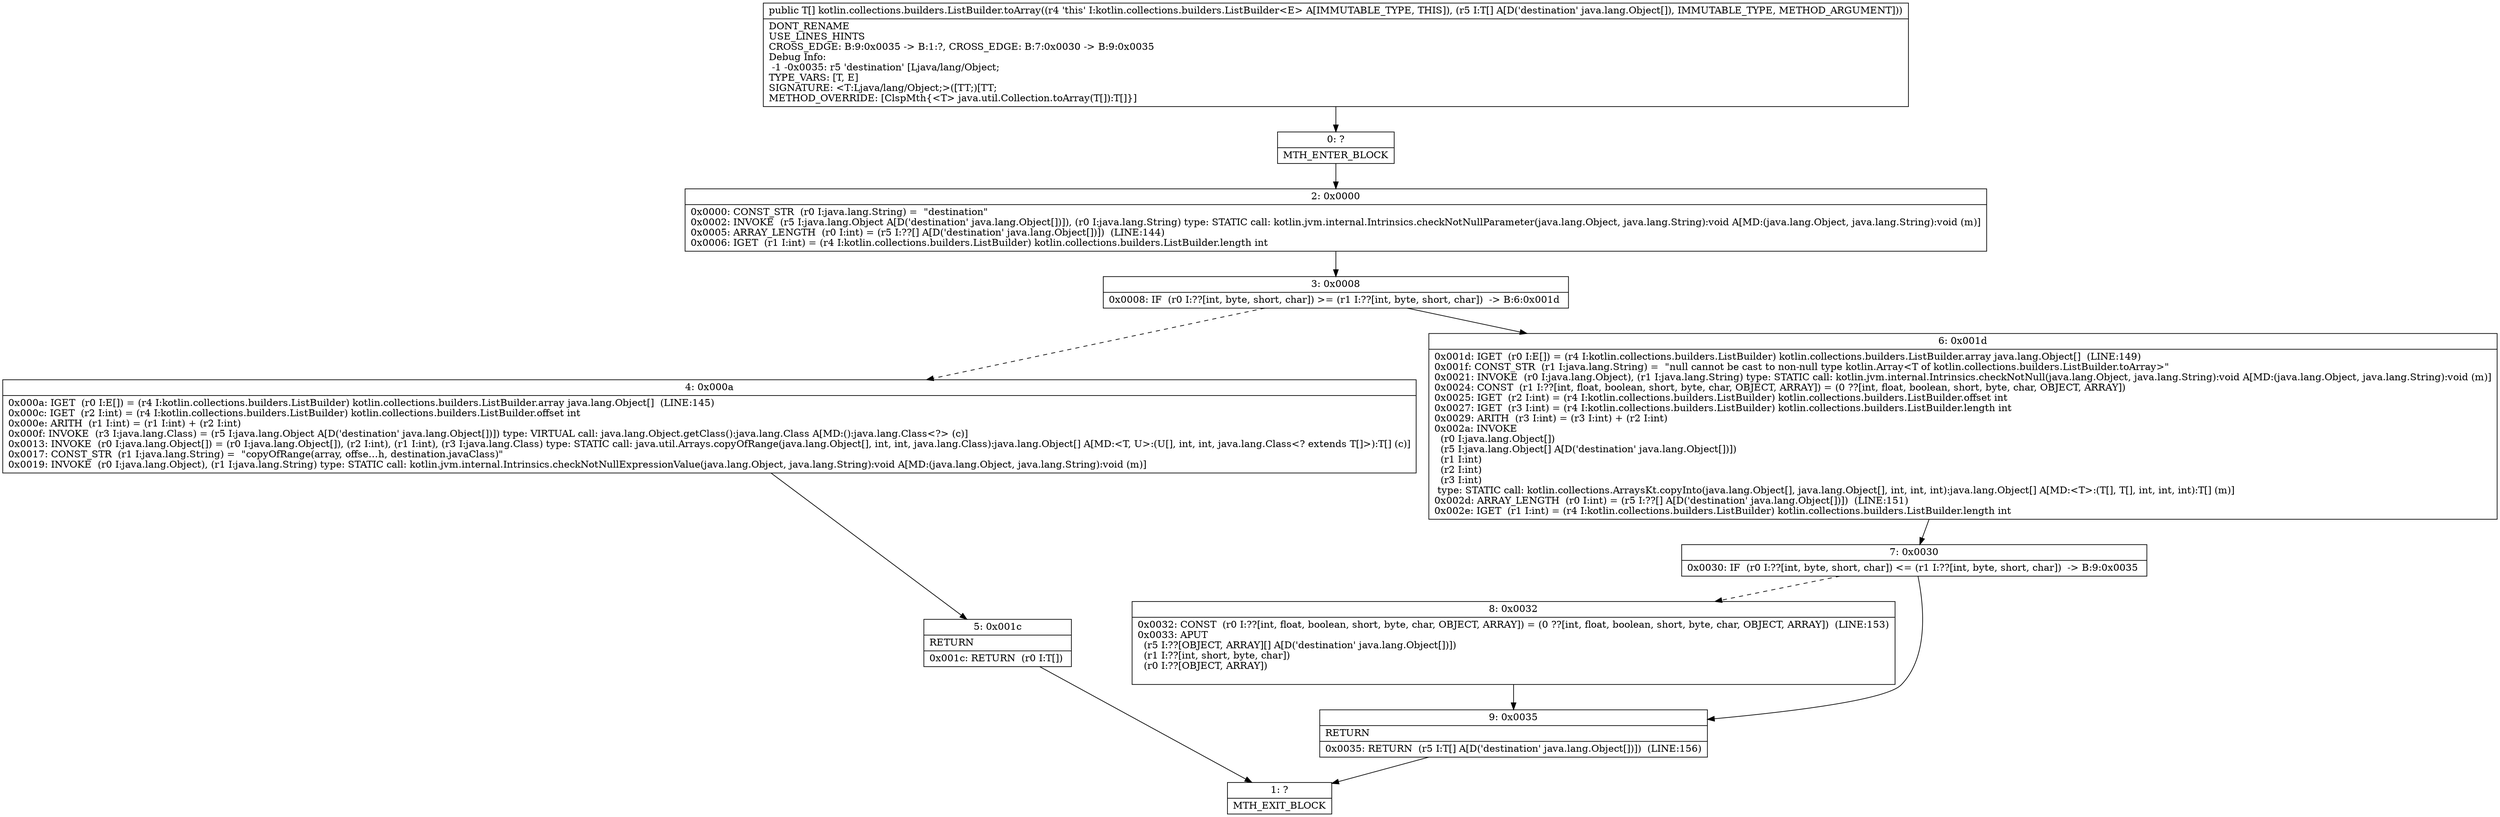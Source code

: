 digraph "CFG forkotlin.collections.builders.ListBuilder.toArray([Ljava\/lang\/Object;)[Ljava\/lang\/Object;" {
Node_0 [shape=record,label="{0\:\ ?|MTH_ENTER_BLOCK\l}"];
Node_2 [shape=record,label="{2\:\ 0x0000|0x0000: CONST_STR  (r0 I:java.lang.String) =  \"destination\" \l0x0002: INVOKE  (r5 I:java.lang.Object A[D('destination' java.lang.Object[])]), (r0 I:java.lang.String) type: STATIC call: kotlin.jvm.internal.Intrinsics.checkNotNullParameter(java.lang.Object, java.lang.String):void A[MD:(java.lang.Object, java.lang.String):void (m)]\l0x0005: ARRAY_LENGTH  (r0 I:int) = (r5 I:??[] A[D('destination' java.lang.Object[])])  (LINE:144)\l0x0006: IGET  (r1 I:int) = (r4 I:kotlin.collections.builders.ListBuilder) kotlin.collections.builders.ListBuilder.length int \l}"];
Node_3 [shape=record,label="{3\:\ 0x0008|0x0008: IF  (r0 I:??[int, byte, short, char]) \>= (r1 I:??[int, byte, short, char])  \-\> B:6:0x001d \l}"];
Node_4 [shape=record,label="{4\:\ 0x000a|0x000a: IGET  (r0 I:E[]) = (r4 I:kotlin.collections.builders.ListBuilder) kotlin.collections.builders.ListBuilder.array java.lang.Object[]  (LINE:145)\l0x000c: IGET  (r2 I:int) = (r4 I:kotlin.collections.builders.ListBuilder) kotlin.collections.builders.ListBuilder.offset int \l0x000e: ARITH  (r1 I:int) = (r1 I:int) + (r2 I:int) \l0x000f: INVOKE  (r3 I:java.lang.Class) = (r5 I:java.lang.Object A[D('destination' java.lang.Object[])]) type: VIRTUAL call: java.lang.Object.getClass():java.lang.Class A[MD:():java.lang.Class\<?\> (c)]\l0x0013: INVOKE  (r0 I:java.lang.Object[]) = (r0 I:java.lang.Object[]), (r2 I:int), (r1 I:int), (r3 I:java.lang.Class) type: STATIC call: java.util.Arrays.copyOfRange(java.lang.Object[], int, int, java.lang.Class):java.lang.Object[] A[MD:\<T, U\>:(U[], int, int, java.lang.Class\<? extends T[]\>):T[] (c)]\l0x0017: CONST_STR  (r1 I:java.lang.String) =  \"copyOfRange(array, offse…h, destination.javaClass)\" \l0x0019: INVOKE  (r0 I:java.lang.Object), (r1 I:java.lang.String) type: STATIC call: kotlin.jvm.internal.Intrinsics.checkNotNullExpressionValue(java.lang.Object, java.lang.String):void A[MD:(java.lang.Object, java.lang.String):void (m)]\l}"];
Node_5 [shape=record,label="{5\:\ 0x001c|RETURN\l|0x001c: RETURN  (r0 I:T[]) \l}"];
Node_1 [shape=record,label="{1\:\ ?|MTH_EXIT_BLOCK\l}"];
Node_6 [shape=record,label="{6\:\ 0x001d|0x001d: IGET  (r0 I:E[]) = (r4 I:kotlin.collections.builders.ListBuilder) kotlin.collections.builders.ListBuilder.array java.lang.Object[]  (LINE:149)\l0x001f: CONST_STR  (r1 I:java.lang.String) =  \"null cannot be cast to non\-null type kotlin.Array\<T of kotlin.collections.builders.ListBuilder.toArray\>\" \l0x0021: INVOKE  (r0 I:java.lang.Object), (r1 I:java.lang.String) type: STATIC call: kotlin.jvm.internal.Intrinsics.checkNotNull(java.lang.Object, java.lang.String):void A[MD:(java.lang.Object, java.lang.String):void (m)]\l0x0024: CONST  (r1 I:??[int, float, boolean, short, byte, char, OBJECT, ARRAY]) = (0 ??[int, float, boolean, short, byte, char, OBJECT, ARRAY]) \l0x0025: IGET  (r2 I:int) = (r4 I:kotlin.collections.builders.ListBuilder) kotlin.collections.builders.ListBuilder.offset int \l0x0027: IGET  (r3 I:int) = (r4 I:kotlin.collections.builders.ListBuilder) kotlin.collections.builders.ListBuilder.length int \l0x0029: ARITH  (r3 I:int) = (r3 I:int) + (r2 I:int) \l0x002a: INVOKE  \l  (r0 I:java.lang.Object[])\l  (r5 I:java.lang.Object[] A[D('destination' java.lang.Object[])])\l  (r1 I:int)\l  (r2 I:int)\l  (r3 I:int)\l type: STATIC call: kotlin.collections.ArraysKt.copyInto(java.lang.Object[], java.lang.Object[], int, int, int):java.lang.Object[] A[MD:\<T\>:(T[], T[], int, int, int):T[] (m)]\l0x002d: ARRAY_LENGTH  (r0 I:int) = (r5 I:??[] A[D('destination' java.lang.Object[])])  (LINE:151)\l0x002e: IGET  (r1 I:int) = (r4 I:kotlin.collections.builders.ListBuilder) kotlin.collections.builders.ListBuilder.length int \l}"];
Node_7 [shape=record,label="{7\:\ 0x0030|0x0030: IF  (r0 I:??[int, byte, short, char]) \<= (r1 I:??[int, byte, short, char])  \-\> B:9:0x0035 \l}"];
Node_8 [shape=record,label="{8\:\ 0x0032|0x0032: CONST  (r0 I:??[int, float, boolean, short, byte, char, OBJECT, ARRAY]) = (0 ??[int, float, boolean, short, byte, char, OBJECT, ARRAY])  (LINE:153)\l0x0033: APUT  \l  (r5 I:??[OBJECT, ARRAY][] A[D('destination' java.lang.Object[])])\l  (r1 I:??[int, short, byte, char])\l  (r0 I:??[OBJECT, ARRAY])\l \l}"];
Node_9 [shape=record,label="{9\:\ 0x0035|RETURN\l|0x0035: RETURN  (r5 I:T[] A[D('destination' java.lang.Object[])])  (LINE:156)\l}"];
MethodNode[shape=record,label="{public T[] kotlin.collections.builders.ListBuilder.toArray((r4 'this' I:kotlin.collections.builders.ListBuilder\<E\> A[IMMUTABLE_TYPE, THIS]), (r5 I:T[] A[D('destination' java.lang.Object[]), IMMUTABLE_TYPE, METHOD_ARGUMENT]))  | DONT_RENAME\lUSE_LINES_HINTS\lCROSS_EDGE: B:9:0x0035 \-\> B:1:?, CROSS_EDGE: B:7:0x0030 \-\> B:9:0x0035\lDebug Info:\l  \-1 \-0x0035: r5 'destination' [Ljava\/lang\/Object;\lTYPE_VARS: [T, E]\lSIGNATURE: \<T:Ljava\/lang\/Object;\>([TT;)[TT;\lMETHOD_OVERRIDE: [ClspMth\{\<T\> java.util.Collection.toArray(T[]):T[]\}]\l}"];
MethodNode -> Node_0;Node_0 -> Node_2;
Node_2 -> Node_3;
Node_3 -> Node_4[style=dashed];
Node_3 -> Node_6;
Node_4 -> Node_5;
Node_5 -> Node_1;
Node_6 -> Node_7;
Node_7 -> Node_8[style=dashed];
Node_7 -> Node_9;
Node_8 -> Node_9;
Node_9 -> Node_1;
}

